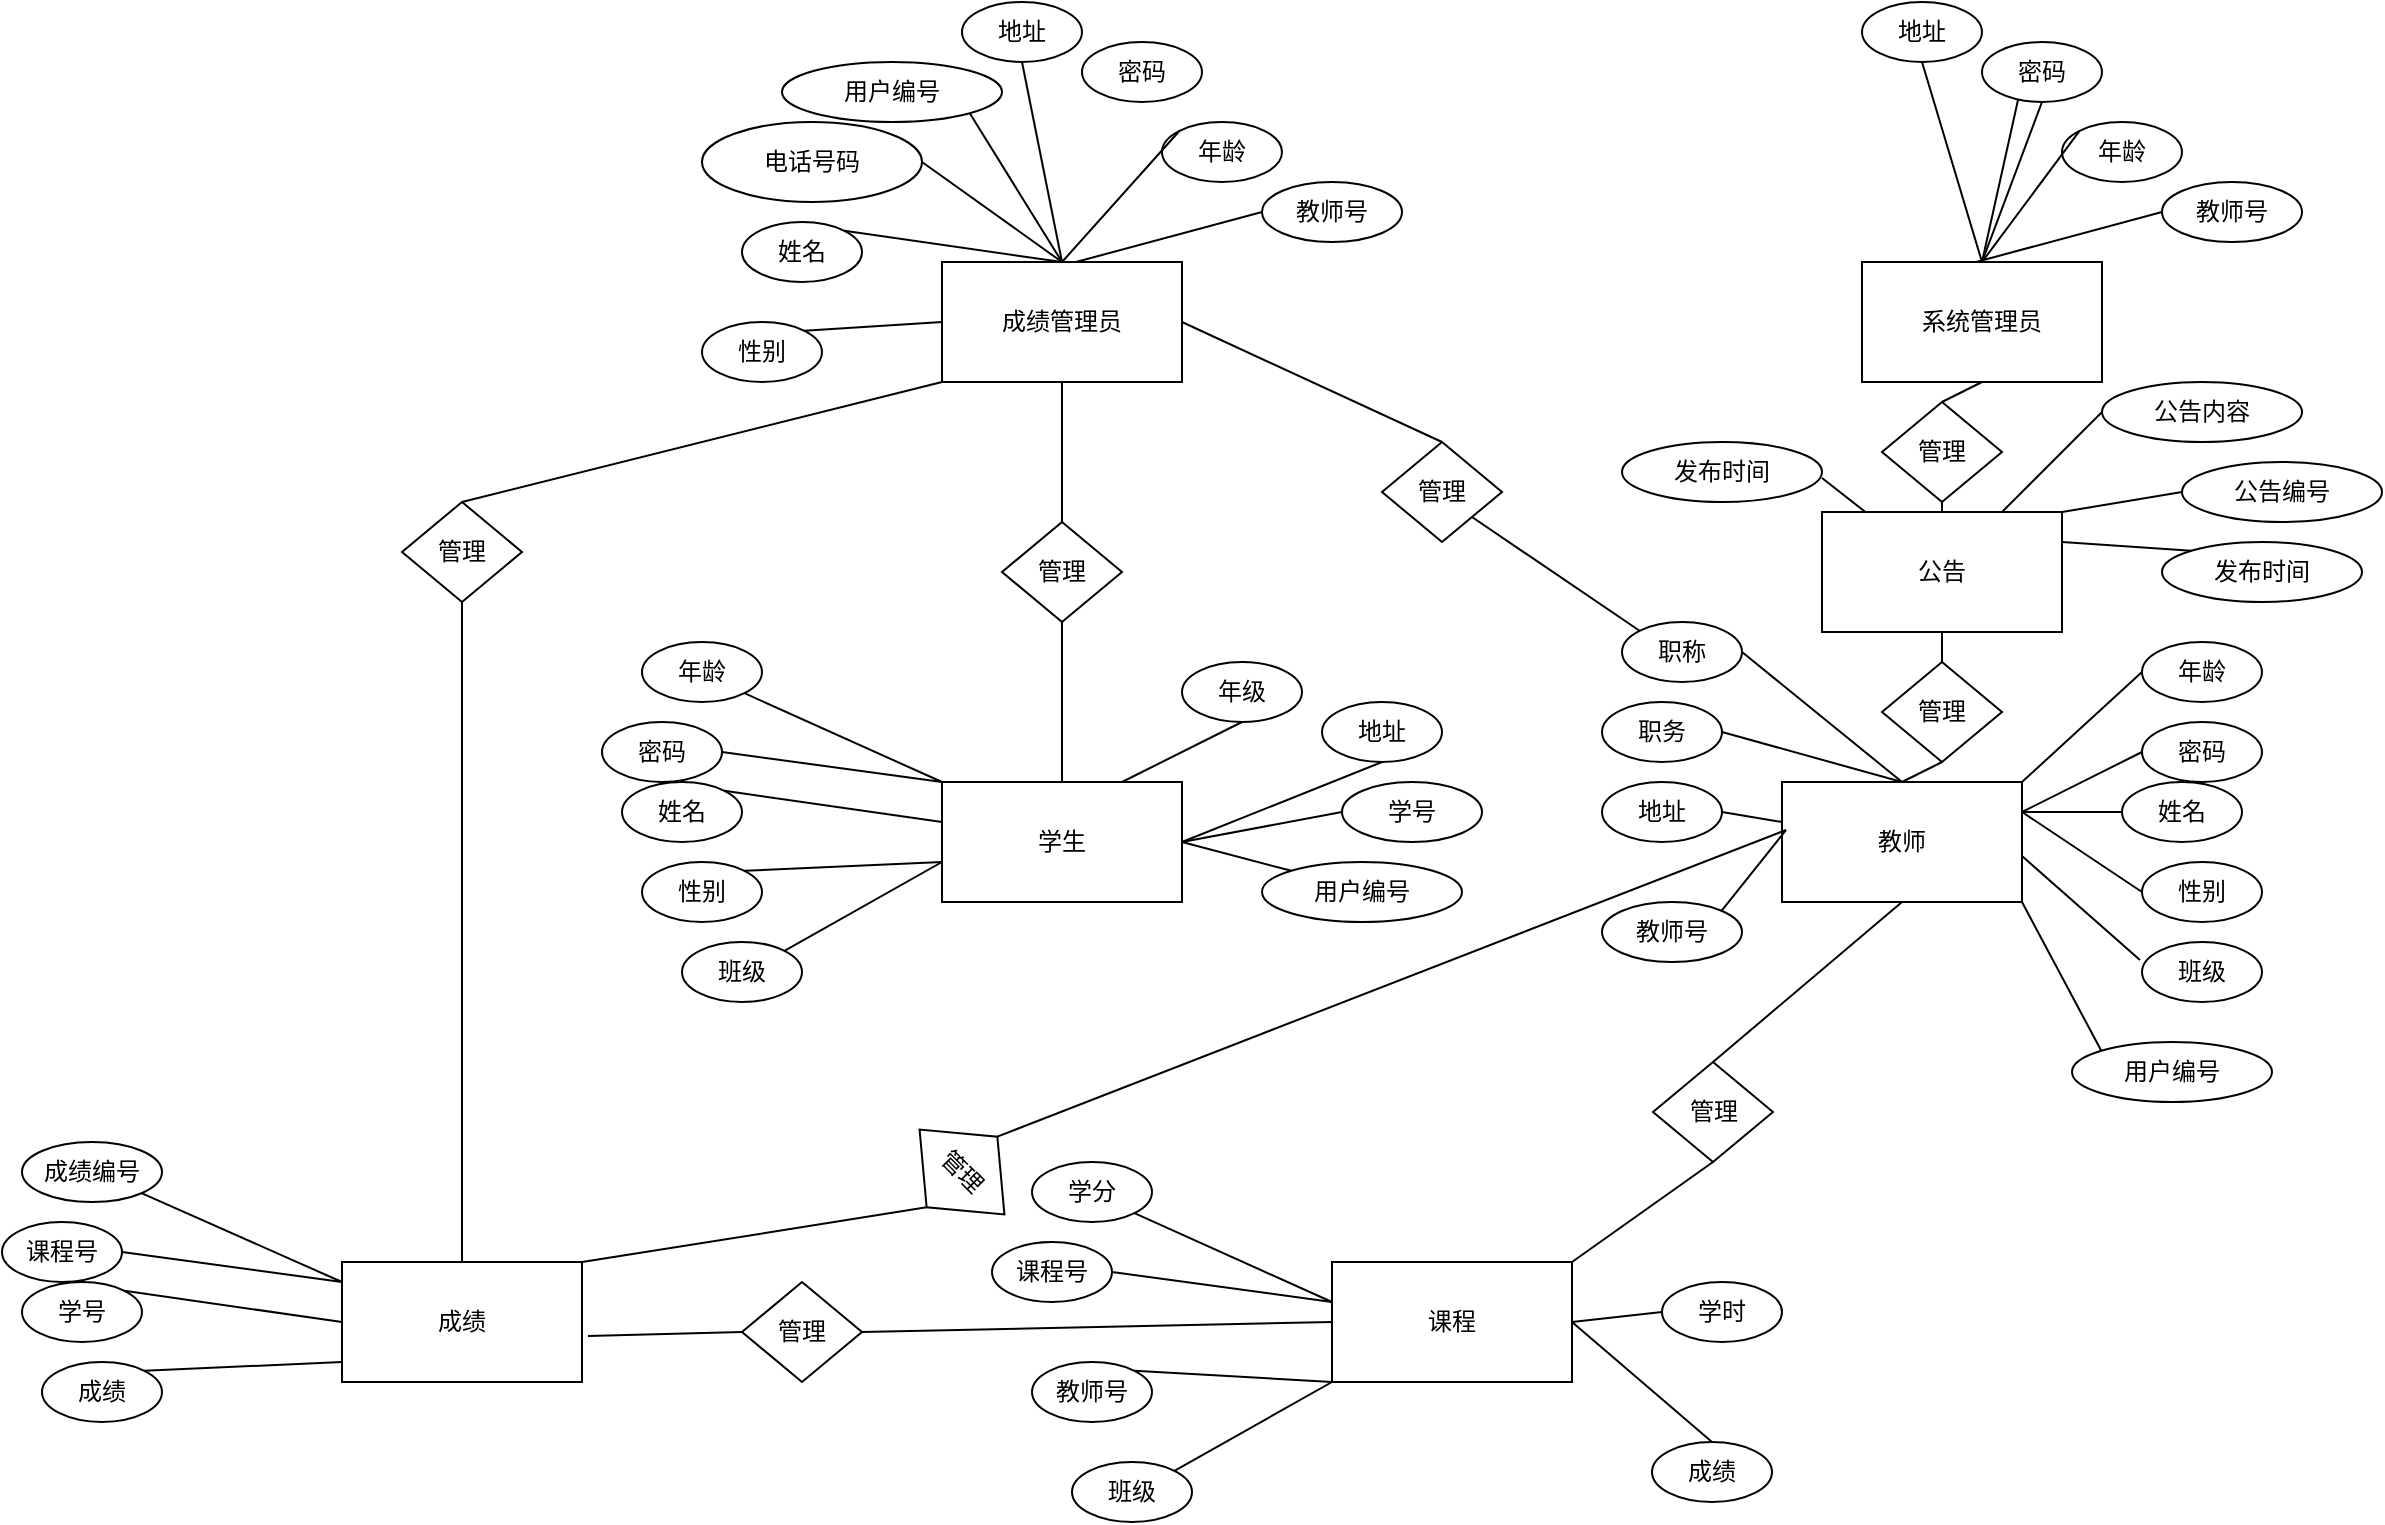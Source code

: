 <mxfile version="21.8.2" type="github">
  <diagram id="R2lEEEUBdFMjLlhIrx00" name="Page-1">
    <mxGraphModel dx="2284" dy="1858" grid="1" gridSize="10" guides="1" tooltips="1" connect="1" arrows="1" fold="1" page="1" pageScale="1" pageWidth="850" pageHeight="1100" math="0" shadow="0" extFonts="Permanent Marker^https://fonts.googleapis.com/css?family=Permanent+Marker">
      <root>
        <mxCell id="0" />
        <mxCell id="1" parent="0" />
        <mxCell id="JLIcFYk4vpwf9IPf_Qi_-1" value="成绩管理员" style="rounded=0;whiteSpace=wrap;html=1;" vertex="1" parent="1">
          <mxGeometry x="70" y="90" width="120" height="60" as="geometry" />
        </mxCell>
        <mxCell id="JLIcFYk4vpwf9IPf_Qi_-2" value="学生" style="rounded=0;whiteSpace=wrap;html=1;" vertex="1" parent="1">
          <mxGeometry x="70" y="350" width="120" height="60" as="geometry" />
        </mxCell>
        <mxCell id="JLIcFYk4vpwf9IPf_Qi_-3" value="教师" style="rounded=0;whiteSpace=wrap;html=1;" vertex="1" parent="1">
          <mxGeometry x="490" y="350" width="120" height="60" as="geometry" />
        </mxCell>
        <mxCell id="JLIcFYk4vpwf9IPf_Qi_-4" value="用户编号" style="ellipse;whiteSpace=wrap;html=1;" vertex="1" parent="1">
          <mxGeometry x="-10" y="-10" width="110" height="30" as="geometry" />
        </mxCell>
        <mxCell id="JLIcFYk4vpwf9IPf_Qi_-5" value="姓名" style="ellipse;whiteSpace=wrap;html=1;" vertex="1" parent="1">
          <mxGeometry x="-30" y="70" width="60" height="30" as="geometry" />
        </mxCell>
        <mxCell id="JLIcFYk4vpwf9IPf_Qi_-6" value="地址" style="ellipse;whiteSpace=wrap;html=1;" vertex="1" parent="1">
          <mxGeometry x="80" y="-40" width="60" height="30" as="geometry" />
        </mxCell>
        <mxCell id="JLIcFYk4vpwf9IPf_Qi_-7" value="密码" style="ellipse;whiteSpace=wrap;html=1;" vertex="1" parent="1">
          <mxGeometry x="140" y="-20" width="60" height="30" as="geometry" />
        </mxCell>
        <mxCell id="JLIcFYk4vpwf9IPf_Qi_-8" value="年龄" style="ellipse;whiteSpace=wrap;html=1;" vertex="1" parent="1">
          <mxGeometry x="180" y="20" width="60" height="30" as="geometry" />
        </mxCell>
        <mxCell id="JLIcFYk4vpwf9IPf_Qi_-9" value="性别" style="ellipse;whiteSpace=wrap;html=1;" vertex="1" parent="1">
          <mxGeometry x="-50" y="120" width="60" height="30" as="geometry" />
        </mxCell>
        <mxCell id="JLIcFYk4vpwf9IPf_Qi_-10" value="电话号码" style="ellipse;whiteSpace=wrap;html=1;" vertex="1" parent="1">
          <mxGeometry x="-50" y="20" width="110" height="40" as="geometry" />
        </mxCell>
        <mxCell id="JLIcFYk4vpwf9IPf_Qi_-11" value="" style="endArrow=none;html=1;rounded=0;entryX=0.5;entryY=1;entryDx=0;entryDy=0;exitX=0.5;exitY=0;exitDx=0;exitDy=0;" edge="1" parent="1" source="JLIcFYk4vpwf9IPf_Qi_-1" target="JLIcFYk4vpwf9IPf_Qi_-6">
          <mxGeometry width="50" height="50" relative="1" as="geometry">
            <mxPoint x="400" y="220" as="sourcePoint" />
            <mxPoint x="450" y="170" as="targetPoint" />
          </mxGeometry>
        </mxCell>
        <mxCell id="JLIcFYk4vpwf9IPf_Qi_-12" value="" style="endArrow=none;html=1;rounded=0;entryX=0.5;entryY=1;entryDx=0;entryDy=0;" edge="1" parent="1">
          <mxGeometry width="50" height="50" relative="1" as="geometry">
            <mxPoint x="590" y="90" as="sourcePoint" />
            <mxPoint x="610" as="targetPoint" />
          </mxGeometry>
        </mxCell>
        <mxCell id="JLIcFYk4vpwf9IPf_Qi_-13" value="" style="endArrow=none;html=1;rounded=0;entryX=0;entryY=0;entryDx=0;entryDy=0;" edge="1" parent="1" target="JLIcFYk4vpwf9IPf_Qi_-8">
          <mxGeometry width="50" height="50" relative="1" as="geometry">
            <mxPoint x="130" y="90" as="sourcePoint" />
            <mxPoint x="221" y="73" as="targetPoint" />
          </mxGeometry>
        </mxCell>
        <mxCell id="JLIcFYk4vpwf9IPf_Qi_-14" value="教师号" style="ellipse;whiteSpace=wrap;html=1;" vertex="1" parent="1">
          <mxGeometry x="230" y="50" width="70" height="30" as="geometry" />
        </mxCell>
        <mxCell id="JLIcFYk4vpwf9IPf_Qi_-15" value="" style="endArrow=none;html=1;rounded=0;entryX=0;entryY=0.5;entryDx=0;entryDy=0;exitX=0.558;exitY=0;exitDx=0;exitDy=0;exitPerimeter=0;" edge="1" parent="1" source="JLIcFYk4vpwf9IPf_Qi_-1" target="JLIcFYk4vpwf9IPf_Qi_-14">
          <mxGeometry width="50" height="50" relative="1" as="geometry">
            <mxPoint x="140" y="100" as="sourcePoint" />
            <mxPoint x="199" y="34" as="targetPoint" />
          </mxGeometry>
        </mxCell>
        <mxCell id="JLIcFYk4vpwf9IPf_Qi_-16" value="" style="endArrow=none;html=1;rounded=0;entryX=1;entryY=1;entryDx=0;entryDy=0;" edge="1" parent="1" target="JLIcFYk4vpwf9IPf_Qi_-4">
          <mxGeometry width="50" height="50" relative="1" as="geometry">
            <mxPoint x="130" y="90" as="sourcePoint" />
            <mxPoint x="120" as="targetPoint" />
          </mxGeometry>
        </mxCell>
        <mxCell id="JLIcFYk4vpwf9IPf_Qi_-17" value="" style="endArrow=none;html=1;rounded=0;entryX=1;entryY=0.5;entryDx=0;entryDy=0;" edge="1" parent="1" target="JLIcFYk4vpwf9IPf_Qi_-10">
          <mxGeometry width="50" height="50" relative="1" as="geometry">
            <mxPoint x="130" y="90" as="sourcePoint" />
            <mxPoint x="82" y="44" as="targetPoint" />
          </mxGeometry>
        </mxCell>
        <mxCell id="JLIcFYk4vpwf9IPf_Qi_-18" value="" style="endArrow=none;html=1;rounded=0;entryX=1;entryY=0;entryDx=0;entryDy=0;" edge="1" parent="1" target="JLIcFYk4vpwf9IPf_Qi_-5">
          <mxGeometry width="50" height="50" relative="1" as="geometry">
            <mxPoint x="130" y="90" as="sourcePoint" />
            <mxPoint x="60" y="80" as="targetPoint" />
          </mxGeometry>
        </mxCell>
        <mxCell id="JLIcFYk4vpwf9IPf_Qi_-19" value="系统管理员" style="rounded=0;whiteSpace=wrap;html=1;" vertex="1" parent="1">
          <mxGeometry x="530" y="90" width="120" height="60" as="geometry" />
        </mxCell>
        <mxCell id="JLIcFYk4vpwf9IPf_Qi_-20" value="" style="endArrow=none;html=1;rounded=0;entryX=1;entryY=0;entryDx=0;entryDy=0;exitX=0;exitY=0.5;exitDx=0;exitDy=0;" edge="1" parent="1" source="JLIcFYk4vpwf9IPf_Qi_-1" target="JLIcFYk4vpwf9IPf_Qi_-9">
          <mxGeometry width="50" height="50" relative="1" as="geometry">
            <mxPoint x="140" y="100" as="sourcePoint" />
            <mxPoint x="31" y="84" as="targetPoint" />
          </mxGeometry>
        </mxCell>
        <mxCell id="JLIcFYk4vpwf9IPf_Qi_-21" value="管理" style="rhombus;whiteSpace=wrap;html=1;" vertex="1" parent="1">
          <mxGeometry x="100" y="220" width="60" height="50" as="geometry" />
        </mxCell>
        <mxCell id="JLIcFYk4vpwf9IPf_Qi_-24" value="姓名" style="ellipse;whiteSpace=wrap;html=1;" vertex="1" parent="1">
          <mxGeometry x="-90" y="350" width="60" height="30" as="geometry" />
        </mxCell>
        <mxCell id="JLIcFYk4vpwf9IPf_Qi_-25" value="" style="endArrow=none;html=1;rounded=0;entryX=1;entryY=0;entryDx=0;entryDy=0;" edge="1" parent="1" target="JLIcFYk4vpwf9IPf_Qi_-24">
          <mxGeometry width="50" height="50" relative="1" as="geometry">
            <mxPoint x="70" y="370" as="sourcePoint" />
            <mxPoint y="360" as="targetPoint" />
          </mxGeometry>
        </mxCell>
        <mxCell id="JLIcFYk4vpwf9IPf_Qi_-26" value="性别" style="ellipse;whiteSpace=wrap;html=1;" vertex="1" parent="1">
          <mxGeometry x="-80" y="390" width="60" height="30" as="geometry" />
        </mxCell>
        <mxCell id="JLIcFYk4vpwf9IPf_Qi_-27" value="" style="endArrow=none;html=1;rounded=0;entryX=1;entryY=0;entryDx=0;entryDy=0;exitX=0;exitY=0.5;exitDx=0;exitDy=0;" edge="1" parent="1" target="JLIcFYk4vpwf9IPf_Qi_-26">
          <mxGeometry width="50" height="50" relative="1" as="geometry">
            <mxPoint x="70" y="390" as="sourcePoint" />
            <mxPoint x="31" y="354" as="targetPoint" />
          </mxGeometry>
        </mxCell>
        <mxCell id="JLIcFYk4vpwf9IPf_Qi_-28" value="用户编号" style="ellipse;whiteSpace=wrap;html=1;" vertex="1" parent="1">
          <mxGeometry x="230" y="390" width="100" height="30" as="geometry" />
        </mxCell>
        <mxCell id="JLIcFYk4vpwf9IPf_Qi_-29" value="" style="endArrow=none;html=1;rounded=0;entryX=0;entryY=0;entryDx=0;entryDy=0;exitX=1;exitY=0.5;exitDx=0;exitDy=0;" edge="1" parent="1" target="JLIcFYk4vpwf9IPf_Qi_-28" source="JLIcFYk4vpwf9IPf_Qi_-2">
          <mxGeometry width="50" height="50" relative="1" as="geometry">
            <mxPoint x="70" y="370" as="sourcePoint" />
            <mxPoint x="60" y="280" as="targetPoint" />
          </mxGeometry>
        </mxCell>
        <mxCell id="JLIcFYk4vpwf9IPf_Qi_-30" value="地址" style="ellipse;whiteSpace=wrap;html=1;" vertex="1" parent="1">
          <mxGeometry x="530" y="-40" width="60" height="30" as="geometry" />
        </mxCell>
        <mxCell id="JLIcFYk4vpwf9IPf_Qi_-31" value="密码" style="ellipse;whiteSpace=wrap;html=1;" vertex="1" parent="1">
          <mxGeometry x="590" y="-20" width="60" height="30" as="geometry" />
        </mxCell>
        <mxCell id="JLIcFYk4vpwf9IPf_Qi_-32" value="年龄" style="ellipse;whiteSpace=wrap;html=1;" vertex="1" parent="1">
          <mxGeometry x="630" y="20" width="60" height="30" as="geometry" />
        </mxCell>
        <mxCell id="JLIcFYk4vpwf9IPf_Qi_-33" value="" style="endArrow=none;html=1;rounded=0;entryX=0.5;entryY=1;entryDx=0;entryDy=0;" edge="1" parent="1" target="JLIcFYk4vpwf9IPf_Qi_-30">
          <mxGeometry width="50" height="50" relative="1" as="geometry">
            <mxPoint x="590" y="90" as="sourcePoint" />
            <mxPoint x="900" y="170" as="targetPoint" />
          </mxGeometry>
        </mxCell>
        <mxCell id="JLIcFYk4vpwf9IPf_Qi_-34" value="" style="endArrow=none;html=1;rounded=0;entryX=0.5;entryY=1;entryDx=0;entryDy=0;exitX=0.5;exitY=0;exitDx=0;exitDy=0;" edge="1" parent="1" target="JLIcFYk4vpwf9IPf_Qi_-31" source="JLIcFYk4vpwf9IPf_Qi_-19">
          <mxGeometry width="50" height="50" relative="1" as="geometry">
            <mxPoint x="160" y="90" as="sourcePoint" />
            <mxPoint x="150" as="targetPoint" />
          </mxGeometry>
        </mxCell>
        <mxCell id="JLIcFYk4vpwf9IPf_Qi_-35" value="" style="endArrow=none;html=1;rounded=0;entryX=0;entryY=0;entryDx=0;entryDy=0;" edge="1" parent="1" target="JLIcFYk4vpwf9IPf_Qi_-32">
          <mxGeometry width="50" height="50" relative="1" as="geometry">
            <mxPoint x="590" y="90" as="sourcePoint" />
            <mxPoint x="671" y="73" as="targetPoint" />
          </mxGeometry>
        </mxCell>
        <mxCell id="JLIcFYk4vpwf9IPf_Qi_-36" value="教师号" style="ellipse;whiteSpace=wrap;html=1;" vertex="1" parent="1">
          <mxGeometry x="680" y="50" width="70" height="30" as="geometry" />
        </mxCell>
        <mxCell id="JLIcFYk4vpwf9IPf_Qi_-37" value="" style="endArrow=none;html=1;rounded=0;entryX=0;entryY=0.5;entryDx=0;entryDy=0;exitX=0.558;exitY=0;exitDx=0;exitDy=0;exitPerimeter=0;" edge="1" parent="1" target="JLIcFYk4vpwf9IPf_Qi_-36">
          <mxGeometry width="50" height="50" relative="1" as="geometry">
            <mxPoint x="587" y="90" as="sourcePoint" />
            <mxPoint x="649" y="34" as="targetPoint" />
          </mxGeometry>
        </mxCell>
        <mxCell id="JLIcFYk4vpwf9IPf_Qi_-38" value="地址" style="ellipse;whiteSpace=wrap;html=1;" vertex="1" parent="1">
          <mxGeometry x="260" y="310" width="60" height="30" as="geometry" />
        </mxCell>
        <mxCell id="JLIcFYk4vpwf9IPf_Qi_-39" value="密码" style="ellipse;whiteSpace=wrap;html=1;" vertex="1" parent="1">
          <mxGeometry x="-100" y="320" width="60" height="30" as="geometry" />
        </mxCell>
        <mxCell id="JLIcFYk4vpwf9IPf_Qi_-40" value="年龄" style="ellipse;whiteSpace=wrap;html=1;" vertex="1" parent="1">
          <mxGeometry x="-80" y="280" width="60" height="30" as="geometry" />
        </mxCell>
        <mxCell id="JLIcFYk4vpwf9IPf_Qi_-41" value="" style="endArrow=none;html=1;rounded=0;entryX=0.5;entryY=1;entryDx=0;entryDy=0;exitX=0.5;exitY=0;exitDx=0;exitDy=0;" edge="1" target="JLIcFYk4vpwf9IPf_Qi_-38" parent="1">
          <mxGeometry width="50" height="50" relative="1" as="geometry">
            <mxPoint x="190" y="380" as="sourcePoint" />
            <mxPoint x="510" y="460" as="targetPoint" />
          </mxGeometry>
        </mxCell>
        <mxCell id="JLIcFYk4vpwf9IPf_Qi_-42" value="" style="endArrow=none;html=1;rounded=0;entryX=1;entryY=0.5;entryDx=0;entryDy=0;exitX=0;exitY=0;exitDx=0;exitDy=0;" edge="1" target="JLIcFYk4vpwf9IPf_Qi_-39" parent="1" source="JLIcFYk4vpwf9IPf_Qi_-2">
          <mxGeometry width="50" height="50" relative="1" as="geometry">
            <mxPoint x="190" y="380" as="sourcePoint" />
            <mxPoint x="180" y="290" as="targetPoint" />
          </mxGeometry>
        </mxCell>
        <mxCell id="JLIcFYk4vpwf9IPf_Qi_-43" value="" style="endArrow=none;html=1;rounded=0;entryX=1;entryY=1;entryDx=0;entryDy=0;exitX=0;exitY=0;exitDx=0;exitDy=0;" edge="1" target="JLIcFYk4vpwf9IPf_Qi_-40" parent="1" source="JLIcFYk4vpwf9IPf_Qi_-2">
          <mxGeometry width="50" height="50" relative="1" as="geometry">
            <mxPoint x="190" y="380" as="sourcePoint" />
            <mxPoint x="281" y="363" as="targetPoint" />
          </mxGeometry>
        </mxCell>
        <mxCell id="JLIcFYk4vpwf9IPf_Qi_-44" value="学号" style="ellipse;whiteSpace=wrap;html=1;" vertex="1" parent="1">
          <mxGeometry x="270" y="350" width="70" height="30" as="geometry" />
        </mxCell>
        <mxCell id="JLIcFYk4vpwf9IPf_Qi_-45" value="" style="endArrow=none;html=1;rounded=0;entryX=0;entryY=0.5;entryDx=0;entryDy=0;" edge="1" target="JLIcFYk4vpwf9IPf_Qi_-44" parent="1">
          <mxGeometry width="50" height="50" relative="1" as="geometry">
            <mxPoint x="190" y="380" as="sourcePoint" />
            <mxPoint x="259" y="324" as="targetPoint" />
          </mxGeometry>
        </mxCell>
        <mxCell id="JLIcFYk4vpwf9IPf_Qi_-46" value="班级" style="ellipse;whiteSpace=wrap;html=1;" vertex="1" parent="1">
          <mxGeometry x="-60" y="430" width="60" height="30" as="geometry" />
        </mxCell>
        <mxCell id="JLIcFYk4vpwf9IPf_Qi_-47" value="" style="endArrow=none;html=1;rounded=0;entryX=1;entryY=0;entryDx=0;entryDy=0;" edge="1" parent="1" target="JLIcFYk4vpwf9IPf_Qi_-46">
          <mxGeometry width="50" height="50" relative="1" as="geometry">
            <mxPoint x="70" y="390" as="sourcePoint" />
            <mxPoint x="41" y="364" as="targetPoint" />
          </mxGeometry>
        </mxCell>
        <mxCell id="JLIcFYk4vpwf9IPf_Qi_-48" value="年级" style="ellipse;whiteSpace=wrap;html=1;" vertex="1" parent="1">
          <mxGeometry x="190" y="290" width="60" height="30" as="geometry" />
        </mxCell>
        <mxCell id="JLIcFYk4vpwf9IPf_Qi_-49" value="" style="endArrow=none;html=1;rounded=0;entryX=0.5;entryY=1;entryDx=0;entryDy=0;exitX=0.75;exitY=0;exitDx=0;exitDy=0;" edge="1" parent="1" target="JLIcFYk4vpwf9IPf_Qi_-48" source="JLIcFYk4vpwf9IPf_Qi_-2">
          <mxGeometry width="50" height="50" relative="1" as="geometry">
            <mxPoint x="320" y="250" as="sourcePoint" />
            <mxPoint x="291" y="224" as="targetPoint" />
          </mxGeometry>
        </mxCell>
        <mxCell id="JLIcFYk4vpwf9IPf_Qi_-50" value="姓名" style="ellipse;whiteSpace=wrap;html=1;" vertex="1" parent="1">
          <mxGeometry x="660" y="350" width="60" height="30" as="geometry" />
        </mxCell>
        <mxCell id="JLIcFYk4vpwf9IPf_Qi_-51" value="" style="endArrow=none;html=1;rounded=0;entryX=0;entryY=0.5;entryDx=0;entryDy=0;exitX=1;exitY=0.25;exitDx=0;exitDy=0;" edge="1" parent="1" target="JLIcFYk4vpwf9IPf_Qi_-50" source="JLIcFYk4vpwf9IPf_Qi_-3">
          <mxGeometry width="50" height="50" relative="1" as="geometry">
            <mxPoint x="820" y="370" as="sourcePoint" />
            <mxPoint x="750" y="360" as="targetPoint" />
          </mxGeometry>
        </mxCell>
        <mxCell id="JLIcFYk4vpwf9IPf_Qi_-52" value="性别" style="ellipse;whiteSpace=wrap;html=1;" vertex="1" parent="1">
          <mxGeometry x="670" y="390" width="60" height="30" as="geometry" />
        </mxCell>
        <mxCell id="JLIcFYk4vpwf9IPf_Qi_-53" value="" style="endArrow=none;html=1;rounded=0;entryX=0;entryY=0.5;entryDx=0;entryDy=0;exitX=1;exitY=0.25;exitDx=0;exitDy=0;" edge="1" parent="1" target="JLIcFYk4vpwf9IPf_Qi_-52" source="JLIcFYk4vpwf9IPf_Qi_-3">
          <mxGeometry width="50" height="50" relative="1" as="geometry">
            <mxPoint x="820" y="390" as="sourcePoint" />
            <mxPoint x="781" y="354" as="targetPoint" />
          </mxGeometry>
        </mxCell>
        <mxCell id="JLIcFYk4vpwf9IPf_Qi_-54" value="密码" style="ellipse;whiteSpace=wrap;html=1;" vertex="1" parent="1">
          <mxGeometry x="670" y="320" width="60" height="30" as="geometry" />
        </mxCell>
        <mxCell id="JLIcFYk4vpwf9IPf_Qi_-55" value="年龄" style="ellipse;whiteSpace=wrap;html=1;" vertex="1" parent="1">
          <mxGeometry x="670" y="280" width="60" height="30" as="geometry" />
        </mxCell>
        <mxCell id="JLIcFYk4vpwf9IPf_Qi_-56" value="" style="endArrow=none;html=1;rounded=0;entryX=0;entryY=0.5;entryDx=0;entryDy=0;exitX=1;exitY=0.25;exitDx=0;exitDy=0;" edge="1" parent="1" target="JLIcFYk4vpwf9IPf_Qi_-54" source="JLIcFYk4vpwf9IPf_Qi_-3">
          <mxGeometry width="50" height="50" relative="1" as="geometry">
            <mxPoint x="820" y="350" as="sourcePoint" />
            <mxPoint x="930" y="290" as="targetPoint" />
          </mxGeometry>
        </mxCell>
        <mxCell id="JLIcFYk4vpwf9IPf_Qi_-57" value="" style="endArrow=none;html=1;rounded=0;entryX=0;entryY=0.5;entryDx=0;entryDy=0;exitX=1;exitY=0;exitDx=0;exitDy=0;" edge="1" parent="1" target="JLIcFYk4vpwf9IPf_Qi_-55" source="JLIcFYk4vpwf9IPf_Qi_-3">
          <mxGeometry width="50" height="50" relative="1" as="geometry">
            <mxPoint x="820" y="350" as="sourcePoint" />
            <mxPoint x="1031" y="363" as="targetPoint" />
          </mxGeometry>
        </mxCell>
        <mxCell id="JLIcFYk4vpwf9IPf_Qi_-58" value="班级" style="ellipse;whiteSpace=wrap;html=1;" vertex="1" parent="1">
          <mxGeometry x="670" y="430" width="60" height="30" as="geometry" />
        </mxCell>
        <mxCell id="JLIcFYk4vpwf9IPf_Qi_-59" value="" style="endArrow=none;html=1;rounded=0;entryX=-0.017;entryY=0.3;entryDx=0;entryDy=0;exitX=1;exitY=0.617;exitDx=0;exitDy=0;exitPerimeter=0;entryPerimeter=0;" edge="1" parent="1" target="JLIcFYk4vpwf9IPf_Qi_-58" source="JLIcFYk4vpwf9IPf_Qi_-3">
          <mxGeometry width="50" height="50" relative="1" as="geometry">
            <mxPoint x="820" y="390" as="sourcePoint" />
            <mxPoint x="791" y="364" as="targetPoint" />
          </mxGeometry>
        </mxCell>
        <mxCell id="JLIcFYk4vpwf9IPf_Qi_-60" value="用户编号" style="ellipse;whiteSpace=wrap;html=1;" vertex="1" parent="1">
          <mxGeometry x="635" y="480" width="100" height="30" as="geometry" />
        </mxCell>
        <mxCell id="JLIcFYk4vpwf9IPf_Qi_-61" value="" style="endArrow=none;html=1;rounded=0;entryX=0;entryY=0;entryDx=0;entryDy=0;exitX=1;exitY=1;exitDx=0;exitDy=0;" edge="1" parent="1" target="JLIcFYk4vpwf9IPf_Qi_-60" source="JLIcFYk4vpwf9IPf_Qi_-3">
          <mxGeometry width="50" height="50" relative="1" as="geometry">
            <mxPoint x="605" y="460" as="sourcePoint" />
            <mxPoint x="475" y="360" as="targetPoint" />
          </mxGeometry>
        </mxCell>
        <mxCell id="JLIcFYk4vpwf9IPf_Qi_-62" value="职称" style="ellipse;whiteSpace=wrap;html=1;" vertex="1" parent="1">
          <mxGeometry x="410" y="270" width="60" height="30" as="geometry" />
        </mxCell>
        <mxCell id="JLIcFYk4vpwf9IPf_Qi_-63" value="职务" style="ellipse;whiteSpace=wrap;html=1;" vertex="1" parent="1">
          <mxGeometry x="400" y="310" width="60" height="30" as="geometry" />
        </mxCell>
        <mxCell id="JLIcFYk4vpwf9IPf_Qi_-64" value="" style="endArrow=none;html=1;rounded=0;entryX=0.5;entryY=0;entryDx=0;entryDy=0;exitX=1;exitY=0.5;exitDx=0;exitDy=0;" edge="1" parent="1" source="JLIcFYk4vpwf9IPf_Qi_-62" target="JLIcFYk4vpwf9IPf_Qi_-3">
          <mxGeometry width="50" height="50" relative="1" as="geometry">
            <mxPoint x="620" y="360" as="sourcePoint" />
            <mxPoint x="680" y="305" as="targetPoint" />
          </mxGeometry>
        </mxCell>
        <mxCell id="JLIcFYk4vpwf9IPf_Qi_-65" value="" style="endArrow=none;html=1;rounded=0;entryX=0.5;entryY=0;entryDx=0;entryDy=0;exitX=1;exitY=0.5;exitDx=0;exitDy=0;" edge="1" parent="1" source="JLIcFYk4vpwf9IPf_Qi_-63" target="JLIcFYk4vpwf9IPf_Qi_-3">
          <mxGeometry width="50" height="50" relative="1" as="geometry">
            <mxPoint x="480" y="295" as="sourcePoint" />
            <mxPoint x="560" y="360" as="targetPoint" />
          </mxGeometry>
        </mxCell>
        <mxCell id="JLIcFYk4vpwf9IPf_Qi_-66" value="地址" style="ellipse;whiteSpace=wrap;html=1;" vertex="1" parent="1">
          <mxGeometry x="400" y="350" width="60" height="30" as="geometry" />
        </mxCell>
        <mxCell id="JLIcFYk4vpwf9IPf_Qi_-67" value="" style="endArrow=none;html=1;rounded=0;entryX=1;entryY=0.5;entryDx=0;entryDy=0;" edge="1" parent="1" target="JLIcFYk4vpwf9IPf_Qi_-66" source="JLIcFYk4vpwf9IPf_Qi_-3">
          <mxGeometry width="50" height="50" relative="1" as="geometry">
            <mxPoint x="330" y="420" as="sourcePoint" />
            <mxPoint x="650" y="500" as="targetPoint" />
          </mxGeometry>
        </mxCell>
        <mxCell id="JLIcFYk4vpwf9IPf_Qi_-70" value="管理" style="rhombus;whiteSpace=wrap;html=1;" vertex="1" parent="1">
          <mxGeometry x="290" y="180" width="60" height="50" as="geometry" />
        </mxCell>
        <mxCell id="JLIcFYk4vpwf9IPf_Qi_-71" value="" style="endArrow=none;html=1;rounded=0;entryX=0.5;entryY=1;entryDx=0;entryDy=0;exitX=0.5;exitY=0;exitDx=0;exitDy=0;" edge="1" parent="1" source="JLIcFYk4vpwf9IPf_Qi_-21" target="JLIcFYk4vpwf9IPf_Qi_-1">
          <mxGeometry width="50" height="50" relative="1" as="geometry">
            <mxPoint x="400" y="320" as="sourcePoint" />
            <mxPoint x="450" y="270" as="targetPoint" />
          </mxGeometry>
        </mxCell>
        <mxCell id="JLIcFYk4vpwf9IPf_Qi_-72" value="" style="endArrow=none;html=1;rounded=0;entryX=1;entryY=0.5;entryDx=0;entryDy=0;exitX=0.5;exitY=0;exitDx=0;exitDy=0;" edge="1" parent="1" source="JLIcFYk4vpwf9IPf_Qi_-70" target="JLIcFYk4vpwf9IPf_Qi_-1">
          <mxGeometry width="50" height="50" relative="1" as="geometry">
            <mxPoint x="140" y="230" as="sourcePoint" />
            <mxPoint x="140" y="160" as="targetPoint" />
          </mxGeometry>
        </mxCell>
        <mxCell id="JLIcFYk4vpwf9IPf_Qi_-73" value="" style="endArrow=none;html=1;rounded=0;entryX=0.5;entryY=1;entryDx=0;entryDy=0;exitX=0.5;exitY=0;exitDx=0;exitDy=0;" edge="1" parent="1" source="JLIcFYk4vpwf9IPf_Qi_-2" target="JLIcFYk4vpwf9IPf_Qi_-21">
          <mxGeometry width="50" height="50" relative="1" as="geometry">
            <mxPoint x="130" y="340" as="sourcePoint" />
            <mxPoint x="200" y="130" as="targetPoint" />
          </mxGeometry>
        </mxCell>
        <mxCell id="JLIcFYk4vpwf9IPf_Qi_-74" value="" style="endArrow=none;html=1;rounded=0;entryX=1;entryY=1;entryDx=0;entryDy=0;exitX=0;exitY=0;exitDx=0;exitDy=0;" edge="1" parent="1" source="JLIcFYk4vpwf9IPf_Qi_-62" target="JLIcFYk4vpwf9IPf_Qi_-70">
          <mxGeometry width="50" height="50" relative="1" as="geometry">
            <mxPoint x="330" y="190" as="sourcePoint" />
            <mxPoint x="200" y="130" as="targetPoint" />
          </mxGeometry>
        </mxCell>
        <mxCell id="JLIcFYk4vpwf9IPf_Qi_-75" value="课程" style="rounded=0;whiteSpace=wrap;html=1;" vertex="1" parent="1">
          <mxGeometry x="265" y="590" width="120" height="60" as="geometry" />
        </mxCell>
        <mxCell id="JLIcFYk4vpwf9IPf_Qi_-76" value="学时" style="ellipse;whiteSpace=wrap;html=1;" vertex="1" parent="1">
          <mxGeometry x="430" y="600" width="60" height="30" as="geometry" />
        </mxCell>
        <mxCell id="JLIcFYk4vpwf9IPf_Qi_-77" value="" style="endArrow=none;html=1;rounded=0;entryX=0;entryY=0.5;entryDx=0;entryDy=0;exitX=1;exitY=0.5;exitDx=0;exitDy=0;" edge="1" parent="1" target="JLIcFYk4vpwf9IPf_Qi_-76" source="JLIcFYk4vpwf9IPf_Qi_-75">
          <mxGeometry width="50" height="50" relative="1" as="geometry">
            <mxPoint x="265" y="630" as="sourcePoint" />
            <mxPoint x="195" y="620" as="targetPoint" />
          </mxGeometry>
        </mxCell>
        <mxCell id="JLIcFYk4vpwf9IPf_Qi_-78" value="教师号" style="ellipse;whiteSpace=wrap;html=1;" vertex="1" parent="1">
          <mxGeometry x="115" y="640" width="60" height="30" as="geometry" />
        </mxCell>
        <mxCell id="JLIcFYk4vpwf9IPf_Qi_-79" value="" style="endArrow=none;html=1;rounded=0;entryX=1;entryY=0;entryDx=0;entryDy=0;exitX=0;exitY=0.5;exitDx=0;exitDy=0;" edge="1" parent="1" target="JLIcFYk4vpwf9IPf_Qi_-78">
          <mxGeometry width="50" height="50" relative="1" as="geometry">
            <mxPoint x="265" y="650" as="sourcePoint" />
            <mxPoint x="226" y="614" as="targetPoint" />
          </mxGeometry>
        </mxCell>
        <mxCell id="JLIcFYk4vpwf9IPf_Qi_-80" value="课程号" style="ellipse;whiteSpace=wrap;html=1;" vertex="1" parent="1">
          <mxGeometry x="95" y="580" width="60" height="30" as="geometry" />
        </mxCell>
        <mxCell id="JLIcFYk4vpwf9IPf_Qi_-81" value="学分" style="ellipse;whiteSpace=wrap;html=1;" vertex="1" parent="1">
          <mxGeometry x="115" y="540" width="60" height="30" as="geometry" />
        </mxCell>
        <mxCell id="JLIcFYk4vpwf9IPf_Qi_-82" value="" style="endArrow=none;html=1;rounded=0;entryX=1;entryY=0.5;entryDx=0;entryDy=0;exitX=0;exitY=0;exitDx=0;exitDy=0;" edge="1" parent="1" target="JLIcFYk4vpwf9IPf_Qi_-80">
          <mxGeometry width="50" height="50" relative="1" as="geometry">
            <mxPoint x="265" y="610" as="sourcePoint" />
            <mxPoint x="375" y="550" as="targetPoint" />
          </mxGeometry>
        </mxCell>
        <mxCell id="JLIcFYk4vpwf9IPf_Qi_-83" value="" style="endArrow=none;html=1;rounded=0;entryX=1;entryY=1;entryDx=0;entryDy=0;exitX=0;exitY=0;exitDx=0;exitDy=0;" edge="1" parent="1" target="JLIcFYk4vpwf9IPf_Qi_-81">
          <mxGeometry width="50" height="50" relative="1" as="geometry">
            <mxPoint x="265" y="610" as="sourcePoint" />
            <mxPoint x="476" y="623" as="targetPoint" />
          </mxGeometry>
        </mxCell>
        <mxCell id="JLIcFYk4vpwf9IPf_Qi_-84" value="班级" style="ellipse;whiteSpace=wrap;html=1;" vertex="1" parent="1">
          <mxGeometry x="135" y="690" width="60" height="30" as="geometry" />
        </mxCell>
        <mxCell id="JLIcFYk4vpwf9IPf_Qi_-85" value="" style="endArrow=none;html=1;rounded=0;entryX=1;entryY=0;entryDx=0;entryDy=0;" edge="1" parent="1" target="JLIcFYk4vpwf9IPf_Qi_-84">
          <mxGeometry width="50" height="50" relative="1" as="geometry">
            <mxPoint x="265" y="650" as="sourcePoint" />
            <mxPoint x="236" y="624" as="targetPoint" />
          </mxGeometry>
        </mxCell>
        <mxCell id="JLIcFYk4vpwf9IPf_Qi_-86" value="教师号" style="ellipse;whiteSpace=wrap;html=1;" vertex="1" parent="1">
          <mxGeometry x="400" y="410" width="70" height="30" as="geometry" />
        </mxCell>
        <mxCell id="JLIcFYk4vpwf9IPf_Qi_-87" value="" style="endArrow=none;html=1;rounded=0;entryX=1;entryY=0;entryDx=0;entryDy=0;exitX=0.017;exitY=0.4;exitDx=0;exitDy=0;exitPerimeter=0;" edge="1" parent="1" target="JLIcFYk4vpwf9IPf_Qi_-86" source="JLIcFYk4vpwf9IPf_Qi_-3">
          <mxGeometry width="50" height="50" relative="1" as="geometry">
            <mxPoint x="307" y="450" as="sourcePoint" />
            <mxPoint x="369" y="394" as="targetPoint" />
          </mxGeometry>
        </mxCell>
        <mxCell id="JLIcFYk4vpwf9IPf_Qi_-88" value="成绩" style="ellipse;whiteSpace=wrap;html=1;" vertex="1" parent="1">
          <mxGeometry x="425" y="680" width="60" height="30" as="geometry" />
        </mxCell>
        <mxCell id="JLIcFYk4vpwf9IPf_Qi_-89" value="" style="endArrow=none;html=1;rounded=0;entryX=0.5;entryY=0;entryDx=0;entryDy=0;exitX=1;exitY=0.5;exitDx=0;exitDy=0;" edge="1" parent="1" source="JLIcFYk4vpwf9IPf_Qi_-75" target="JLIcFYk4vpwf9IPf_Qi_-88">
          <mxGeometry width="50" height="50" relative="1" as="geometry">
            <mxPoint x="275" y="660" as="sourcePoint" />
            <mxPoint x="196" y="704" as="targetPoint" />
          </mxGeometry>
        </mxCell>
        <mxCell id="JLIcFYk4vpwf9IPf_Qi_-90" value="管理" style="rhombus;whiteSpace=wrap;html=1;" vertex="1" parent="1">
          <mxGeometry x="425.5" y="490" width="60" height="50" as="geometry" />
        </mxCell>
        <mxCell id="JLIcFYk4vpwf9IPf_Qi_-91" value="" style="endArrow=none;html=1;rounded=0;entryX=0.5;entryY=1;entryDx=0;entryDy=0;exitX=0.5;exitY=0;exitDx=0;exitDy=0;" edge="1" parent="1" source="JLIcFYk4vpwf9IPf_Qi_-90" target="JLIcFYk4vpwf9IPf_Qi_-3">
          <mxGeometry width="50" height="50" relative="1" as="geometry">
            <mxPoint x="275.5" y="540" as="sourcePoint" />
            <mxPoint x="325.5" y="430" as="targetPoint" />
          </mxGeometry>
        </mxCell>
        <mxCell id="JLIcFYk4vpwf9IPf_Qi_-92" value="" style="endArrow=none;html=1;rounded=0;entryX=0.5;entryY=1;entryDx=0;entryDy=0;exitX=1;exitY=0;exitDx=0;exitDy=0;" edge="1" parent="1" target="JLIcFYk4vpwf9IPf_Qi_-90" source="JLIcFYk4vpwf9IPf_Qi_-75">
          <mxGeometry width="50" height="50" relative="1" as="geometry">
            <mxPoint x="554.5" y="584" as="sourcePoint" />
            <mxPoint x="335.5" y="440" as="targetPoint" />
          </mxGeometry>
        </mxCell>
        <mxCell id="JLIcFYk4vpwf9IPf_Qi_-93" value="公告" style="rounded=0;whiteSpace=wrap;html=1;" vertex="1" parent="1">
          <mxGeometry x="510" y="215" width="120" height="60" as="geometry" />
        </mxCell>
        <mxCell id="JLIcFYk4vpwf9IPf_Qi_-94" value="公告内容" style="ellipse;whiteSpace=wrap;html=1;" vertex="1" parent="1">
          <mxGeometry x="650" y="150" width="100" height="30" as="geometry" />
        </mxCell>
        <mxCell id="JLIcFYk4vpwf9IPf_Qi_-95" value="公告编号" style="ellipse;whiteSpace=wrap;html=1;" vertex="1" parent="1">
          <mxGeometry x="690" y="190" width="100" height="30" as="geometry" />
        </mxCell>
        <mxCell id="JLIcFYk4vpwf9IPf_Qi_-96" value="发布时间" style="ellipse;whiteSpace=wrap;html=1;" vertex="1" parent="1">
          <mxGeometry x="680" y="230" width="100" height="30" as="geometry" />
        </mxCell>
        <mxCell id="JLIcFYk4vpwf9IPf_Qi_-97" value="发布时间" style="ellipse;whiteSpace=wrap;html=1;" vertex="1" parent="1">
          <mxGeometry x="410" y="180" width="100" height="30" as="geometry" />
        </mxCell>
        <mxCell id="JLIcFYk4vpwf9IPf_Qi_-98" value="" style="endArrow=none;html=1;rounded=0;" edge="1" parent="1" target="JLIcFYk4vpwf9IPf_Qi_-93">
          <mxGeometry width="50" height="50" relative="1" as="geometry">
            <mxPoint x="510" y="198" as="sourcePoint" />
            <mxPoint x="559" y="132" as="targetPoint" />
          </mxGeometry>
        </mxCell>
        <mxCell id="JLIcFYk4vpwf9IPf_Qi_-99" value="" style="endArrow=none;html=1;rounded=0;entryX=0.75;entryY=0;entryDx=0;entryDy=0;exitX=0;exitY=0.5;exitDx=0;exitDy=0;" edge="1" parent="1" source="JLIcFYk4vpwf9IPf_Qi_-94" target="JLIcFYk4vpwf9IPf_Qi_-93">
          <mxGeometry width="50" height="50" relative="1" as="geometry">
            <mxPoint x="520" y="208" as="sourcePoint" />
            <mxPoint x="542" y="225" as="targetPoint" />
          </mxGeometry>
        </mxCell>
        <mxCell id="JLIcFYk4vpwf9IPf_Qi_-100" value="" style="endArrow=none;html=1;rounded=0;exitX=0;exitY=0.5;exitDx=0;exitDy=0;entryX=1;entryY=0;entryDx=0;entryDy=0;" edge="1" parent="1" source="JLIcFYk4vpwf9IPf_Qi_-95" target="JLIcFYk4vpwf9IPf_Qi_-93">
          <mxGeometry width="50" height="50" relative="1" as="geometry">
            <mxPoint x="660" y="175" as="sourcePoint" />
            <mxPoint x="600" y="210" as="targetPoint" />
          </mxGeometry>
        </mxCell>
        <mxCell id="JLIcFYk4vpwf9IPf_Qi_-101" value="" style="endArrow=none;html=1;rounded=0;exitX=0;exitY=0;exitDx=0;exitDy=0;entryX=1;entryY=0.25;entryDx=0;entryDy=0;" edge="1" parent="1" source="JLIcFYk4vpwf9IPf_Qi_-96" target="JLIcFYk4vpwf9IPf_Qi_-93">
          <mxGeometry width="50" height="50" relative="1" as="geometry">
            <mxPoint x="700" y="215" as="sourcePoint" />
            <mxPoint x="640" y="225" as="targetPoint" />
          </mxGeometry>
        </mxCell>
        <mxCell id="JLIcFYk4vpwf9IPf_Qi_-103" value="管理" style="rhombus;whiteSpace=wrap;html=1;" vertex="1" parent="1">
          <mxGeometry x="540" y="160" width="60" height="50" as="geometry" />
        </mxCell>
        <mxCell id="JLIcFYk4vpwf9IPf_Qi_-104" value="" style="endArrow=none;html=1;rounded=0;exitX=0.5;exitY=0;exitDx=0;exitDy=0;entryX=0.5;entryY=1;entryDx=0;entryDy=0;" edge="1" parent="1" source="JLIcFYk4vpwf9IPf_Qi_-103" target="JLIcFYk4vpwf9IPf_Qi_-19">
          <mxGeometry width="50" height="50" relative="1" as="geometry">
            <mxPoint x="391" y="216" as="sourcePoint" />
            <mxPoint x="440" y="160" as="targetPoint" />
          </mxGeometry>
        </mxCell>
        <mxCell id="JLIcFYk4vpwf9IPf_Qi_-105" value="" style="endArrow=none;html=1;rounded=0;entryX=0.5;entryY=1;entryDx=0;entryDy=0;" edge="1" parent="1" target="JLIcFYk4vpwf9IPf_Qi_-103" source="JLIcFYk4vpwf9IPf_Qi_-93">
          <mxGeometry width="50" height="50" relative="1" as="geometry">
            <mxPoint x="670" y="260" as="sourcePoint" />
            <mxPoint x="451" y="116" as="targetPoint" />
          </mxGeometry>
        </mxCell>
        <mxCell id="JLIcFYk4vpwf9IPf_Qi_-106" value="管理" style="rhombus;whiteSpace=wrap;html=1;" vertex="1" parent="1">
          <mxGeometry x="540" y="290" width="60" height="50" as="geometry" />
        </mxCell>
        <mxCell id="JLIcFYk4vpwf9IPf_Qi_-107" value="" style="endArrow=none;html=1;rounded=0;exitX=0.5;exitY=0;exitDx=0;exitDy=0;entryX=0.5;entryY=1;entryDx=0;entryDy=0;" edge="1" parent="1" source="JLIcFYk4vpwf9IPf_Qi_-106" target="JLIcFYk4vpwf9IPf_Qi_-93">
          <mxGeometry width="50" height="50" relative="1" as="geometry">
            <mxPoint x="391" y="346" as="sourcePoint" />
            <mxPoint x="590" y="280" as="targetPoint" />
          </mxGeometry>
        </mxCell>
        <mxCell id="JLIcFYk4vpwf9IPf_Qi_-108" value="" style="endArrow=none;html=1;rounded=0;entryX=0.5;entryY=1;entryDx=0;entryDy=0;exitX=0.5;exitY=0;exitDx=0;exitDy=0;" edge="1" parent="1" target="JLIcFYk4vpwf9IPf_Qi_-106" source="JLIcFYk4vpwf9IPf_Qi_-3">
          <mxGeometry width="50" height="50" relative="1" as="geometry">
            <mxPoint x="570" y="345" as="sourcePoint" />
            <mxPoint x="451" y="246" as="targetPoint" />
          </mxGeometry>
        </mxCell>
        <mxCell id="JLIcFYk4vpwf9IPf_Qi_-109" value="成绩" style="rounded=0;whiteSpace=wrap;html=1;" vertex="1" parent="1">
          <mxGeometry x="-230" y="590" width="120" height="60" as="geometry" />
        </mxCell>
        <mxCell id="JLIcFYk4vpwf9IPf_Qi_-110" value="学号" style="ellipse;whiteSpace=wrap;html=1;" vertex="1" parent="1">
          <mxGeometry x="-390" y="600" width="60" height="30" as="geometry" />
        </mxCell>
        <mxCell id="JLIcFYk4vpwf9IPf_Qi_-111" value="" style="endArrow=none;html=1;rounded=0;entryX=1;entryY=0;entryDx=0;entryDy=0;" edge="1" parent="1" target="JLIcFYk4vpwf9IPf_Qi_-110">
          <mxGeometry width="50" height="50" relative="1" as="geometry">
            <mxPoint x="-230" y="620" as="sourcePoint" />
            <mxPoint x="-300" y="610" as="targetPoint" />
          </mxGeometry>
        </mxCell>
        <mxCell id="JLIcFYk4vpwf9IPf_Qi_-112" value="成绩" style="ellipse;whiteSpace=wrap;html=1;" vertex="1" parent="1">
          <mxGeometry x="-380" y="640" width="60" height="30" as="geometry" />
        </mxCell>
        <mxCell id="JLIcFYk4vpwf9IPf_Qi_-113" value="" style="endArrow=none;html=1;rounded=0;entryX=1;entryY=0;entryDx=0;entryDy=0;exitX=0;exitY=0.5;exitDx=0;exitDy=0;" edge="1" parent="1" target="JLIcFYk4vpwf9IPf_Qi_-112">
          <mxGeometry width="50" height="50" relative="1" as="geometry">
            <mxPoint x="-230" y="640" as="sourcePoint" />
            <mxPoint x="-269" y="604" as="targetPoint" />
          </mxGeometry>
        </mxCell>
        <mxCell id="JLIcFYk4vpwf9IPf_Qi_-114" value="课程号" style="ellipse;whiteSpace=wrap;html=1;" vertex="1" parent="1">
          <mxGeometry x="-400" y="570" width="60" height="30" as="geometry" />
        </mxCell>
        <mxCell id="JLIcFYk4vpwf9IPf_Qi_-115" value="成绩编号" style="ellipse;whiteSpace=wrap;html=1;" vertex="1" parent="1">
          <mxGeometry x="-390" y="530" width="70" height="30" as="geometry" />
        </mxCell>
        <mxCell id="JLIcFYk4vpwf9IPf_Qi_-116" value="" style="endArrow=none;html=1;rounded=0;entryX=1;entryY=0.5;entryDx=0;entryDy=0;exitX=0;exitY=0;exitDx=0;exitDy=0;" edge="1" parent="1" target="JLIcFYk4vpwf9IPf_Qi_-114">
          <mxGeometry width="50" height="50" relative="1" as="geometry">
            <mxPoint x="-230" y="600" as="sourcePoint" />
            <mxPoint x="-120" y="540" as="targetPoint" />
          </mxGeometry>
        </mxCell>
        <mxCell id="JLIcFYk4vpwf9IPf_Qi_-117" value="" style="endArrow=none;html=1;rounded=0;entryX=1;entryY=1;entryDx=0;entryDy=0;exitX=0;exitY=0;exitDx=0;exitDy=0;" edge="1" parent="1" target="JLIcFYk4vpwf9IPf_Qi_-115">
          <mxGeometry width="50" height="50" relative="1" as="geometry">
            <mxPoint x="-230" y="600" as="sourcePoint" />
            <mxPoint x="-19" y="613" as="targetPoint" />
          </mxGeometry>
        </mxCell>
        <mxCell id="JLIcFYk4vpwf9IPf_Qi_-120" value="管理" style="rhombus;whiteSpace=wrap;html=1;" vertex="1" parent="1">
          <mxGeometry x="-200" y="210" width="60" height="50" as="geometry" />
        </mxCell>
        <mxCell id="JLIcFYk4vpwf9IPf_Qi_-121" value="" style="endArrow=none;html=1;rounded=0;entryX=0;entryY=1;entryDx=0;entryDy=0;exitX=0.5;exitY=0;exitDx=0;exitDy=0;" edge="1" parent="1" source="JLIcFYk4vpwf9IPf_Qi_-120" target="JLIcFYk4vpwf9IPf_Qi_-1">
          <mxGeometry width="50" height="50" relative="1" as="geometry">
            <mxPoint x="100" y="560" as="sourcePoint" />
            <mxPoint x="-170" y="390" as="targetPoint" />
            <Array as="points">
              <mxPoint x="-170" y="210" />
            </Array>
          </mxGeometry>
        </mxCell>
        <mxCell id="JLIcFYk4vpwf9IPf_Qi_-122" value="" style="endArrow=none;html=1;rounded=0;entryX=0.5;entryY=1;entryDx=0;entryDy=0;exitX=0.5;exitY=0;exitDx=0;exitDy=0;" edge="1" parent="1" target="JLIcFYk4vpwf9IPf_Qi_-120">
          <mxGeometry width="50" height="50" relative="1" as="geometry">
            <mxPoint x="-170" y="590" as="sourcePoint" />
            <mxPoint x="-100" y="370" as="targetPoint" />
          </mxGeometry>
        </mxCell>
        <mxCell id="JLIcFYk4vpwf9IPf_Qi_-123" value="管理" style="rhombus;whiteSpace=wrap;html=1;" vertex="1" parent="1">
          <mxGeometry x="-30" y="600" width="60" height="50" as="geometry" />
        </mxCell>
        <mxCell id="JLIcFYk4vpwf9IPf_Qi_-124" value="" style="endArrow=none;html=1;rounded=0;entryX=0;entryY=0.5;entryDx=0;entryDy=0;exitX=1;exitY=0.5;exitDx=0;exitDy=0;" edge="1" parent="1" source="JLIcFYk4vpwf9IPf_Qi_-123" target="JLIcFYk4vpwf9IPf_Qi_-75">
          <mxGeometry width="50" height="50" relative="1" as="geometry">
            <mxPoint x="270" y="940" as="sourcePoint" />
            <mxPoint x="240" y="530" as="targetPoint" />
            <Array as="points" />
          </mxGeometry>
        </mxCell>
        <mxCell id="JLIcFYk4vpwf9IPf_Qi_-125" value="" style="endArrow=none;html=1;rounded=0;entryX=0;entryY=0.5;entryDx=0;entryDy=0;exitX=1.025;exitY=0.617;exitDx=0;exitDy=0;exitPerimeter=0;" edge="1" parent="1" target="JLIcFYk4vpwf9IPf_Qi_-123" source="JLIcFYk4vpwf9IPf_Qi_-109">
          <mxGeometry width="50" height="50" relative="1" as="geometry">
            <mxPoint y="970" as="sourcePoint" />
            <mxPoint x="70" y="750" as="targetPoint" />
          </mxGeometry>
        </mxCell>
        <mxCell id="JLIcFYk4vpwf9IPf_Qi_-126" value="管理" style="rhombus;whiteSpace=wrap;html=1;rotation=45;" vertex="1" parent="1">
          <mxGeometry x="50" y="520" width="60" height="50" as="geometry" />
        </mxCell>
        <mxCell id="JLIcFYk4vpwf9IPf_Qi_-127" value="" style="endArrow=none;html=1;rounded=0;entryX=0.017;entryY=0.4;entryDx=0;entryDy=0;exitX=0.5;exitY=0;exitDx=0;exitDy=0;entryPerimeter=0;" edge="1" parent="1" source="JLIcFYk4vpwf9IPf_Qi_-126" target="JLIcFYk4vpwf9IPf_Qi_-3">
          <mxGeometry width="50" height="50" relative="1" as="geometry">
            <mxPoint x="290" y="840" as="sourcePoint" />
            <mxPoint x="260" y="430" as="targetPoint" />
            <Array as="points" />
          </mxGeometry>
        </mxCell>
        <mxCell id="JLIcFYk4vpwf9IPf_Qi_-128" value="" style="endArrow=none;html=1;rounded=0;entryX=0.5;entryY=1;entryDx=0;entryDy=0;exitX=1;exitY=0;exitDx=0;exitDy=0;" edge="1" parent="1" target="JLIcFYk4vpwf9IPf_Qi_-126" source="JLIcFYk4vpwf9IPf_Qi_-109">
          <mxGeometry width="50" height="50" relative="1" as="geometry">
            <mxPoint x="20" y="870" as="sourcePoint" />
            <mxPoint x="90" y="650" as="targetPoint" />
          </mxGeometry>
        </mxCell>
      </root>
    </mxGraphModel>
  </diagram>
</mxfile>
